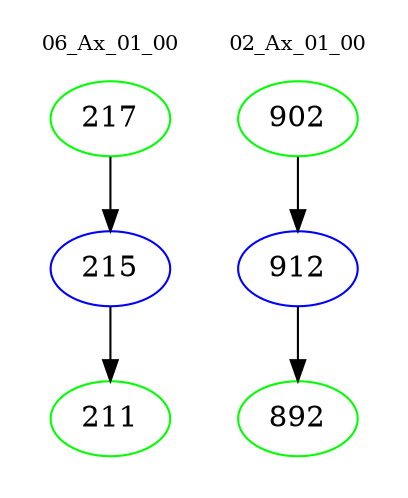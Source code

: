 digraph{
subgraph cluster_0 {
color = white
label = "06_Ax_01_00";
fontsize=10;
T0_217 [label="217", color="green"]
T0_217 -> T0_215 [color="black"]
T0_215 [label="215", color="blue"]
T0_215 -> T0_211 [color="black"]
T0_211 [label="211", color="green"]
}
subgraph cluster_1 {
color = white
label = "02_Ax_01_00";
fontsize=10;
T1_902 [label="902", color="green"]
T1_902 -> T1_912 [color="black"]
T1_912 [label="912", color="blue"]
T1_912 -> T1_892 [color="black"]
T1_892 [label="892", color="green"]
}
}
